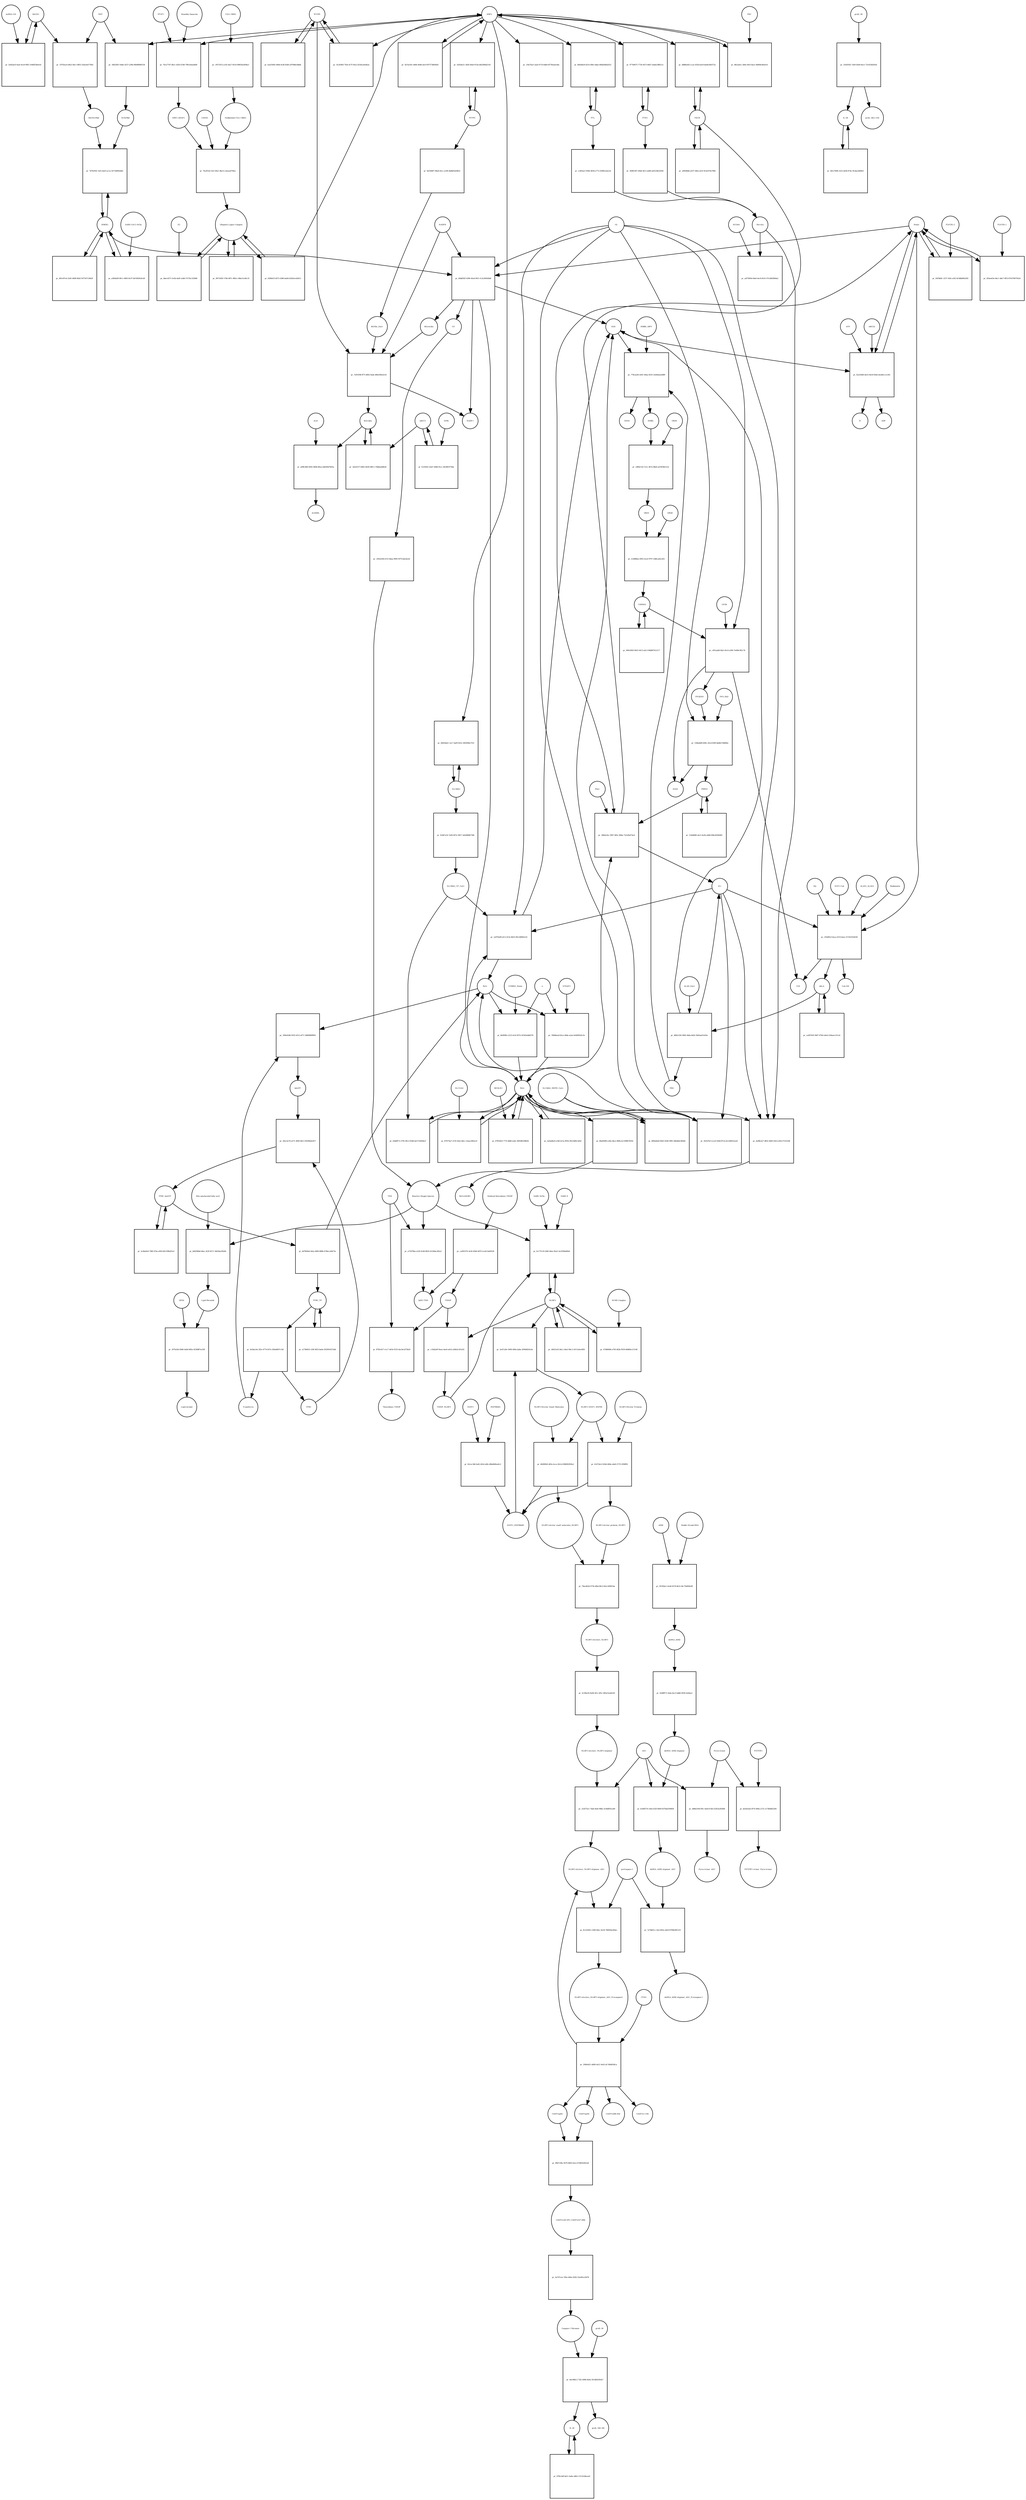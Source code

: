 strict digraph  {
Heme [annotation="urn_miriam_obo.chebi_CHEBI%3A30413", bipartite=0, cls="simple chemical", fontsize=4, label=Heme, shape=circle];
"pr_40dd5f2f-4390-45ed-9011-fc2e30043bbf" [annotation="", bipartite=1, cls=process, fontsize=4, label="pr_40dd5f2f-4390-45ed-9011-fc2e30043bbf", shape=square];
Biliverdin [annotation="urn_miriam_obo.chebi_CHEBI%3A17033", bipartite=0, cls="simple chemical", fontsize=4, label=Biliverdin, shape=circle];
HMOX1 [annotation=urn_miriam_uniprot_P09601, bipartite=0, cls=macromolecule, fontsize=4, label=HMOX1, shape=circle];
O2 [annotation="urn_miriam_obo.chebi_CHEBI%3A15379", bipartite=0, cls="simple chemical", fontsize=4, label=O2, shape=circle];
NADPH [annotation="urn_miriam_obo.chebi_CHEBI%3A16474", bipartite=0, cls="simple chemical", fontsize=4, label=NADPH, shape=circle];
H2O [annotation="urn_miriam_obo.chebi_CHEBI%3A15377", bipartite=0, cls="simple chemical", fontsize=4, label=H2O, shape=circle];
"Fe2+" [annotation="urn_miriam_obo.chebi_CHEBI%3A29033", bipartite=0, cls="simple chemical", fontsize=4, label="Fe2+", shape=circle];
"NADP+" [annotation="urn_miriam_obo.chebi_CHEBI%3A18009", bipartite=0, cls="simple chemical", fontsize=4, label="NADP+", shape=circle];
CO [annotation="urn_miriam_obo.chebi_CHEBI%3A17245", bipartite=0, cls="simple chemical", fontsize=4, label=CO, shape=circle];
"pr_93f3b0fc-2157-42fe-a5f2-8c9dbb962285" [annotation="", bipartite=1, cls=process, fontsize=4, label="pr_93f3b0fc-2157-42fe-a5f2-8c9dbb962285", shape=square];
"FLVCR1-2" [annotation=urn_miriam_uniprot_Q9Y5Y0, bipartite=0, cls=macromolecule, fontsize=4, label="FLVCR1-2", shape=circle];
"pr_7ef01f08-ff73-4892-9ade-b80e5fbe5e54" [annotation="", bipartite=1, cls=process, fontsize=4, label="pr_7ef01f08-ff73-4892-9ade-b80e5fbe5e54", shape=square];
Bilirubin [annotation="urn_miriam_obo.chebi_CHEBI%3A16990", bipartite=0, cls="simple chemical", fontsize=4, label=Bilirubin, shape=circle];
BLVRB [annotation=urn_miriam_uniprot_P30043, bipartite=0, cls=macromolecule, fontsize=4, label=BLVRB, shape=circle];
"BLVRA_Zn2+" [annotation="urn_miriam_obo.chebi_CHEBI%3A29805|urn_miriam_uniprot_P53004", bipartite=0, cls=complex, fontsize=4, label="BLVRA_Zn2+", shape=circle];
"pr_3efe0157-6083-4428-9461-c7bb8aa8d628" [annotation="", bipartite=1, cls=process, fontsize=4, label="pr_3efe0157-6083-4428-9461-c7bb8aa8d628", shape=square];
ABCC1 [annotation=urn_miriam_uniprot_P02768, bipartite=0, cls=macromolecule, fontsize=4, label=ABCC1, shape=circle];
"pr_a89fc8b0-0045-460b-86ea-b4d3f4d7b05a" [annotation="", bipartite=1, cls=process, fontsize=4, label="pr_a89fc8b0-0045-460b-86ea-b4d3f4d7b05a", shape=square];
ALB [annotation=urn_miriam_uniprot_P02768, bipartite=0, cls=macromolecule, fontsize=4, label=ALB, shape=circle];
"ALB/BIL" [annotation="urn_miriam_uniprot_P02768|urn_miriam_obo.chebi_CHEBI%3A16990", bipartite=0, cls=complex, fontsize=4, label="ALB/BIL", shape=circle];
NRF2 [annotation="", bipartite=0, cls=macromolecule, fontsize=4, label=NRF2, shape=circle];
"pr_18b52fb7-64de-4537-a39b-90b9f806f158" [annotation="", bipartite=1, cls=process, fontsize=4, label="pr_18b52fb7-64de-4537-a39b-90b9f806f158", shape=square];
MAF [annotation=urn_miriam_uniprot_O75444, bipartite=0, cls=macromolecule, fontsize=4, label=MAF, shape=circle];
"Nrf2/Maf" [annotation="", bipartite=0, cls=complex, fontsize=4, label="Nrf2/Maf", shape=circle];
"pr_19792ac6-d9a3-4bc1-8f63-254a5eb776b5" [annotation="", bipartite=1, cls=process, fontsize=4, label="pr_19792ac6-d9a3-4bc1-8f63-254a5eb776b5", shape=square];
BACH1 [annotation=urn_miriam_uniprot_O14867, bipartite=0, cls=macromolecule, fontsize=4, label=BACH1, shape=circle];
"BACH1/Maf" [annotation="", bipartite=0, cls=complex, fontsize=4, label="BACH1/Maf", shape=circle];
"pr_5e82ab1f-6aaf-4ce9-99f2-10485f36dcb5" [annotation="", bipartite=1, cls=process, fontsize=4, label="pr_5e82ab1f-6aaf-4ce9-99f2-10485f36dcb5", shape=square];
"miRNA-155" [annotation=urn_miriam_ncbigene_406947, bipartite=0, cls="nucleic acid feature", fontsize=4, label="miRNA-155", shape=circle];
"pr_7d78cf64-7a03-4a63-ac1a-547168902d82" [annotation="", bipartite=1, cls=process, fontsize=4, label="pr_7d78cf64-7a03-4a63-ac1a-547168902d82", shape=square];
PRIN9 [annotation="urn_miriam_obo.chebi_CHEBI%3A15430", bipartite=0, cls="simple chemical", fontsize=4, label=PRIN9, shape=circle];
"pr_29b0e24c-5967-485c-80ba-73cb3faf7dcd" [annotation="", bipartite=1, cls=process, fontsize=4, label="pr_29b0e24c-5967-485c-80ba-73cb3faf7dcd", shape=square];
FECH [annotation=urn_miriam_uniprot_P22830, bipartite=0, cls=macromolecule, fontsize=4, label=FECH, shape=circle];
"Pb2+" [annotation="urn_miriam_obo.chebi_CHEBI%3A27889", bipartite=0, cls="simple chemical", fontsize=4, label="Pb2+", shape=circle];
"H+" [annotation="urn_miriam_obo.chebi_CHEBI%3A15378", bipartite=0, cls="simple chemical", fontsize=4, label="H+", shape=circle];
"SUCC-CoA" [annotation="urn_miriam_obo.chebi_CHEBI%3A57292", bipartite=0, cls="simple chemical", fontsize=4, label="SUCC-CoA", shape=circle];
"pr_145d95cf-6aca-4153-beec-f1192335d330" [annotation="", bipartite=1, cls=process, fontsize=4, label="pr_145d95cf-6aca-4153-beec-f1192335d330", shape=square];
dALA [annotation="urn_miriam_obo.chebi_CHEBI%3A356416", bipartite=0, cls="simple chemical", fontsize=4, label=dALA, shape=circle];
ALAS1_ALAS2 [annotation="urn_miriam_uniprot_P13196|urn_miriam_uniprot_P22557", bipartite=0, cls=complex, fontsize=4, label=ALAS1_ALAS2, shape=circle];
Panhematin [annotation="urn_miriam_obo.chebi_CHEBI%3A50385", bipartite=0, cls="simple chemical", fontsize=4, label=Panhematin, shape=circle];
Gly [annotation="urn_miriam_obo.chebi_CHEBI%3A57305", bipartite=0, cls="simple chemical", fontsize=4, label=Gly, shape=circle];
"CoA-SH" [annotation="urn_miriam_obo.chebi_CHEBI%3A15346", bipartite=0, cls="simple chemical", fontsize=4, label="CoA-SH", shape=circle];
CO2 [annotation="urn_miriam_obo.chebi_CHEBI%3A16526", bipartite=0, cls="simple chemical", fontsize=4, label=CO2, shape=circle];
"pr_761a77d7-db11-4292-b7b8-7981e0aeb408" [annotation="", bipartite=1, cls=process, fontsize=4, label="pr_761a77d7-db11-4292-b7b8-7981e0aeb408", shape=square];
KEAP1 [annotation=urn_miriam_uniprot_Q14145, bipartite=0, cls=macromolecule, fontsize=4, label=KEAP1, shape=circle];
NRF2_KEAP1 [annotation="urn_miriam_uniprot_Q14145|urn_miriam_uniprot_Q16236", bipartite=0, cls=complex, fontsize=4, label=NRF2_KEAP1, shape=circle];
"Dimethly fumarate" [annotation="urn_miriam_obo.chebi_CHEBI%3A76004", bipartite=0, cls="simple chemical", fontsize=4, label="Dimethly fumarate", shape=circle];
"Ubiquitin Ligase Complex" [annotation="urn_miriam_uniprot_Q14145|urn_miriam_uniprot_Q15843|urn_miriam_uniprot_Q13618|urn_miriam_uniprot_P62877|urn_miriam_uniprot_Q16236|urn_miriam_uniprot_P0CG48|urn_miriam_pubmed_19940261|urn_miriam_interpro_IPR000608", bipartite=0, cls=complex, fontsize=4, label="Ubiquitin Ligase Complex", shape=circle];
"pr_9971fd5f-17b6-487c-885e-c88a15cd0c33" [annotation="", bipartite=1, cls=process, fontsize=4, label="pr_9971fd5f-17b6-487c-885e-c88a15cd0c33", shape=square];
"pr_4842cf26-5892-44da-bd22-5b92ae01e63e" [annotation="", bipartite=1, cls=process, fontsize=4, label="pr_4842cf26-5892-44da-bd22-5b92ae01e63e", shape=square];
PBG [annotation="urn_miriam_obo.chebi_CHEBI%3A58126", bipartite=0, cls="simple chemical", fontsize=4, label=PBG, shape=circle];
"ALAD_Zn2+" [annotation="urn_miriam_uniprot_P13716|urn_miriam_obo.chebi_CHEBI%3A29105", bipartite=0, cls=complex, fontsize=4, label="ALAD_Zn2+", shape=circle];
"pr_778caed5-e641-49aa-8335-1b26deae4d89" [annotation="", bipartite=1, cls=process, fontsize=4, label="pr_778caed5-e641-49aa-8335-1b26deae4d89", shape=square];
HMBL [annotation="urn_miriam_obo.chebi_CHEBI%3A57845", bipartite=0, cls="simple chemical", fontsize=4, label=HMBL, shape=circle];
HMBS_DIPY [annotation="urn_miriam_obo.chebi_CHEBI%3A36319|urn_miriam_uniprot_P08397", bipartite=0, cls=complex, fontsize=4, label=HMBS_DIPY, shape=circle];
"NH4+" [annotation="urn_miriam_obo.chebi_CHEBI%3A28938", bipartite=0, cls="simple chemical", fontsize=4, label="NH4+", shape=circle];
"pr_c889a7a0-7e1c-467e-88e6-af35f58e512e" [annotation="", bipartite=1, cls=process, fontsize=4, label="pr_c889a7a0-7e1c-467e-88e6-af35f58e512e", shape=square];
URO3 [annotation="urn_miriam_obo.chebi_CHEBI%3A15437", bipartite=0, cls="simple chemical", fontsize=4, label=URO3, shape=circle];
UROS [annotation=urn_miriam_uniprot_P10746, bipartite=0, cls=macromolecule, fontsize=4, label=UROS, shape=circle];
"pr_3c4888ae-6955-4caf-9797-c6bfcad2cd52" [annotation="", bipartite=1, cls=process, fontsize=4, label="pr_3c4888ae-6955-4caf-9797-c6bfcad2cd52", shape=square];
COPRO3 [annotation="urn_miriam_obo.chebi_CHEBI%3A15439", bipartite=0, cls="simple chemical", fontsize=4, label=COPRO3, shape=circle];
UROD [annotation=urn_miriam_uniprot_P06132, bipartite=0, cls=macromolecule, fontsize=4, label=UROD, shape=circle];
"pr_c0f1aab8-fda5-45c0-a394-7e606c9f2c7b" [annotation="", bipartite=1, cls=process, fontsize=4, label="pr_c0f1aab8-fda5-45c0-a394-7e606c9f2c7b", shape=square];
PPGEN9 [annotation="urn_miriam_obo.chebi_CHEBI%3A15435", bipartite=0, cls="simple chemical", fontsize=4, label=PPGEN9, shape=circle];
CPOX [annotation=urn_miriam_uniprot_P36551, bipartite=0, cls=macromolecule, fontsize=4, label=CPOX, shape=circle];
H2O2 [annotation="urn_miriam_obo.chebi_CHEBI%3A16240", bipartite=0, cls="simple chemical", fontsize=4, label=H2O2, shape=circle];
"pr_1586a8d9-609c-43cd-830f-bbd627d4806e" [annotation="", bipartite=1, cls=process, fontsize=4, label="pr_1586a8d9-609c-43cd-830f-bbd627d4806e", shape=square];
PPO_FAD [annotation="urn_miriam_obo.chebi_CHEBI%3A16238|urn_miriam_uniprot_P50336", bipartite=0, cls=complex, fontsize=4, label=PPO_FAD, shape=circle];
"pr_2b7ae561-4466-4648-a4c9-f67573b69426" [annotation="", bipartite=1, cls=process, fontsize=4, label="pr_2b7ae561-4466-4648-a4c9-f67573b69426", shape=square];
"pr_ca097d35-9bf7-47b0-a9ed-218eaec311e4" [annotation="", bipartite=1, cls="uncertain process", fontsize=4, label="pr_ca097d35-9bf7-47b0-a9ed-218eaec311e4", shape=square];
"pr_009c892f-8453-4413-a0c3-08d847612117" [annotation="", bipartite=1, cls="uncertain process", fontsize=4, label="pr_009c892f-8453-4413-a0c3-08d847612117", shape=square];
"pr_1244d68f-a4c5-4a5b-a9d8-69bc663b94f1" [annotation="", bipartite=1, cls="uncertain process", fontsize=4, label="pr_1244d68f-a4c5-4a5b-a9d8-69bc663b94f1", shape=square];
"Poly-unsaturated fatty acid" [annotation="urn_miriam_obo.chebi_CHEBI%3A26208", bipartite=0, cls="simple chemical", fontsize=4, label="Poly-unsaturated fatty acid", shape=circle];
"pr_b60296bd-46ac-422f-8271-3643da1f6266" [annotation="", bipartite=1, cls=process, fontsize=4, label="pr_b60296bd-46ac-422f-8271-3643da1f6266", shape=square];
"Lipid Peroxide" [annotation="urn_miriam_obo.chebi_CHEBI%3A61051", bipartite=0, cls="simple chemical", fontsize=4, label="Lipid Peroxide", shape=circle];
"Reactive Oxygen Species" [annotation="urn_miriam_obo.chebi_CHEBI%3A26523", bipartite=0, cls="simple chemical", fontsize=4, label="Reactive Oxygen Species", shape=circle];
"pr_4a98e2e7-d832-4665-83e3-e83c37231d36" [annotation="", bipartite=1, cls=process, fontsize=4, label="pr_4a98e2e7-d832-4665-83e3-e83c37231d36", shape=square];
"Fe(3+)O(OH)" [annotation="urn_miriam_obo.chebi_CHEBI%3A78619", bipartite=0, cls="simple chemical", fontsize=4, label="Fe(3+)O(OH)", shape=circle];
Ferritin [annotation=urn_miriam_uniprot_P02794, bipartite=0, cls=complex, fontsize=4, label=Ferritin, shape=circle];
"pr_62b0ff72-2795-49c3-8348-be5733649acf" [annotation="", bipartite=1, cls=process, fontsize=4, label="pr_62b0ff72-2795-49c3-8348-be5733649acf", shape=square];
"SLC40A1_CP_Cu2+" [annotation="urn_miriam_uniprot_P00450|urn_miriam_uniprot_Q9NP59|urn_miriam_obo.chebi_CHEBI%3A29036", bipartite=0, cls=complex, fontsize=4, label="SLC40A1_CP_Cu2+", shape=circle];
"pr_1e970e08-efc5-413e-8b53-90c5d0842c61" [annotation="", bipartite=1, cls=process, fontsize=4, label="pr_1e970e08-efc5-413e-8b53-90c5d0842c61", shape=square];
"Fe3+" [annotation="urn_miriam_obo.chebi_CHEBI%3A29034", bipartite=0, cls="simple chemical", fontsize=4, label="Fe3+", shape=circle];
SLC40A1 [annotation=urn_miriam_ncbigene_30061, bipartite=0, cls="nucleic acid feature", fontsize=4, label=SLC40A1, shape=circle];
"pr_64929a61-1ec7-4af9-9222-300599fa7551" [annotation="", bipartite=1, cls=process, fontsize=4, label="pr_64929a61-1ec7-4af9-9222-300599fa7551", shape=square];
FTH1 [annotation=urn_miriam_ncbigene_2495, bipartite=0, cls="nucleic acid feature", fontsize=4, label=FTH1, shape=circle];
"pr_97749675-7736-4473-84d7-eda6e38fb11e" [annotation="", bipartite=1, cls=process, fontsize=4, label="pr_97749675-7736-4473-84d7-eda6e38fb11e", shape=square];
FTL [annotation=urn_miriam_ncbigene_2512, bipartite=0, cls="nucleic acid feature", fontsize=4, label=FTL, shape=circle];
"pr_b0fedb29-d214-49b1-bdae-80bd3db42022" [annotation="", bipartite=1, cls=process, fontsize=4, label="pr_b0fedb29-d214-49b1-bdae-80bd3db42022", shape=square];
"pr_36981407-85b6-4fc5-ad48-ab5534632936" [annotation="", bipartite=1, cls=process, fontsize=4, label="pr_36981407-85b6-4fc5-ad48-ab5534632936", shape=square];
"pr_c24f3acf-9584-4658-a772-f2900cefae1b" [annotation="", bipartite=1, cls=process, fontsize=4, label="pr_c24f3acf-9584-4658-a772-f2900cefae1b", shape=square];
"pr_dd86b3d3-ccae-435d-b2e9-beb4cfb6372a" [annotation="", bipartite=1, cls=process, fontsize=4, label="pr_dd86b3d3-ccae-435d-b2e9-beb4cfb6372a", shape=square];
"pr_a9058bbf-a037-4462-a01f-9c0e479a70b6" [annotation="", bipartite=1, cls=process, fontsize=4, label="pr_a9058bbf-a037-4462-a01f-9c0e479a70b6", shape=square];
"pr_d01e97e4-2245-4498-9b43-93754713645f" [annotation="", bipartite=1, cls=process, fontsize=4, label="pr_d01e97e4-2245-4498-9b43-93754713645f", shape=square];
BLVRA [annotation=urn_miriam_ncbigene_644, bipartite=0, cls="nucleic acid feature", fontsize=4, label=BLVRA, shape=circle];
"pr_5e92de21-3d56-40a0-87ab-d0a5f8d42145" [annotation="", bipartite=1, cls=process, fontsize=4, label="pr_5e92de21-3d56-40a0-87ab-d0a5f8d42145", shape=square];
"pr_1fcd5963-7fe6-417f-95e2-d334ca0a4b2a" [annotation="", bipartite=1, cls=process, fontsize=4, label="pr_1fcd5963-7fe6-417f-95e2-d334ca0a4b2a", shape=square];
"pr_b2a55665-484d-4c8f-b5b0-a97688cfdbdb" [annotation="", bipartite=1, cls=process, fontsize=4, label="pr_b2a55665-484d-4c8f-b5b0-a97688cfdbdb", shape=square];
"pr_0ef34687-98a8-45cc-a594-4bdbf5d29822" [annotation="", bipartite=1, cls=process, fontsize=4, label="pr_0ef34687-98a8-45cc-a594-4bdbf5d29822", shape=square];
"pr_01db7a16-7e69-407e-9457-3d2d989b736b" [annotation="", bipartite=1, cls=process, fontsize=4, label="pr_01db7a16-7e69-407e-9457-3d2d989b736b", shape=square];
"pr_a2f7d944-64a0-4ec8-8c01-07e2b83b9da2" [annotation="", bipartite=1, cls=process, fontsize=4, label="pr_a2f7d944-64a0-4ec8-8c01-07e2b83b9da2", shape=square];
NCOA4 [annotation=urn_miriam_uniprot_Q13772, bipartite=0, cls=macromolecule, fontsize=4, label=NCOA4, shape=circle];
"pr_bb5f6ffa-2123-41ef-837e-92342e8dd379" [annotation="", bipartite=1, cls=process, fontsize=4, label="pr_bb5f6ffa-2123-41ef-837e-92342e8dd379", shape=square];
CYBRD1_Heme [annotation="urn_miriam_uniprot_Q53TN4|urn_miriam_obo.chebi_CHEBI%3A30413", bipartite=0, cls=complex, fontsize=4, label=CYBRD1_Heme, shape=circle];
"e-" [annotation="urn_miriam_obo.chebi_CHEBI%3A10545", bipartite=0, cls="simple chemical", fontsize=4, label="e-", shape=circle];
"pr_87f374a7-215f-43ee-b8cc-e5aacfdf2ec6" [annotation="", bipartite=1, cls=process, fontsize=4, label="pr_87f374a7-215f-43ee-b8cc-e5aacfdf2ec6", shape=square];
SLC11A2 [annotation=urn_miriam_uniprot_P49281, bipartite=0, cls=macromolecule, fontsize=4, label=SLC11A2, shape=circle];
"pr_207fa5b3-fb66-4e8d-985a-4536887ac95f" [annotation="", bipartite=1, cls=process, fontsize=4, label="pr_207fa5b3-fb66-4e8d-985a-4536887ac95f", shape=square];
"Lipid alcohol" [annotation="urn_miriam_obo.chebi_CHEBI%3A24026", bipartite=0, cls="simple chemical", fontsize=4, label="Lipid alcohol", shape=circle];
GPX4 [annotation=urn_miriam_uniprot_P36969, bipartite=0, cls=macromolecule, fontsize=4, label=GPX4, shape=circle];
"pr_a5fb4d3f-89c1-4893-8c97-bb7d92024c40" [annotation="", bipartite=1, cls=process, fontsize=4, label="pr_a5fb4d3f-89c1-4893-8c97-bb7d92024c40", shape=square];
"SARS-CoV-2 Orf3a" [annotation="urn_miriam_uniprot_P0DTC3|urn_miriam_taxonomy_2697049", bipartite=0, cls=macromolecule, fontsize=4, label="SARS-CoV-2 Orf3a", shape=circle];
"pr_86af6496-e28a-4bca-989a-bc3398078354" [annotation="", bipartite=1, cls=process, fontsize=4, label="pr_86af6496-e28a-4bca-989a-bc3398078354", shape=square];
"pr_fc5f365c-6eb7-4d46-81cc-fdc86f1f76de" [annotation="", bipartite=1, cls=process, fontsize=4, label="pr_fc5f365c-6eb7-4d46-81cc-fdc86f1f76de", shape=square];
Orf9c [annotation=urn_miriam_taxonomy_2697049, bipartite=0, cls=macromolecule, fontsize=4, label=Orf9c, shape=circle];
CUL3_RBX1 [annotation="urn_miriam_uniprot_Q13618|urn_miriam_uniprot_P62877", bipartite=0, cls=complex, fontsize=4, label=CUL3_RBX1, shape=circle];
"pr_cf67247a-a192-4ee7-8516-89659a3694e3" [annotation="", bipartite=1, cls=process, fontsize=4, label="pr_cf67247a-a192-4ee7-8516-89659a3694e3", shape=square];
"Neddylated CUL3_RBX1" [annotation="urn_miriam_uniprot_Q15843|urn_miriam_uniprot_Q13618|urn_miriam_uniprot_P62877", bipartite=0, cls=complex, fontsize=4, label="Neddylated CUL3_RBX1", shape=circle];
"pr_cf4e7ba5-2aa9-4710-b4b4-0f73feadc4da" [annotation="", bipartite=1, cls=process, fontsize=4, label="pr_cf4e7ba5-2aa9-4710-b4b4-0f73feadc4da", shape=square];
"pr_7fa2f52d-10cf-40e1-8bc0-c3eeea679dcc" [annotation="", bipartite=1, cls=process, fontsize=4, label="pr_7fa2f52d-10cf-40e1-8bc0-c3eeea679dcc", shape=square];
CAND1 [annotation=urn_miriam_uniprot_Q86VP6, bipartite=0, cls=macromolecule, fontsize=4, label=CAND1, shape=circle];
E2 [annotation=urn_miriam_interpro_IPR000608, bipartite=0, cls=macromolecule, fontsize=4, label=E2, shape=circle];
"pr_bbecd371-5e5b-4a0f-a3dd-5727bc332086" [annotation="", bipartite=1, cls=process, fontsize=4, label="pr_bbecd371-5e5b-4a0f-a3dd-5727bc332086", shape=square];
"pr_d6e2afec-2b0e-49cf-bea1-9b000e40a014" [annotation="", bipartite=1, cls=process, fontsize=4, label="pr_d6e2afec-2b0e-49cf-bea1-9b000e40a014", shape=square];
PKC [annotation="urn_miriam_pubmed_12198130|urn_miriam_interpro_IPR012233", bipartite=0, cls=macromolecule, fontsize=4, label=PKC, shape=circle];
"pr_81bee63e-b6c1-4de7-9f53-870378075624" [annotation="", bipartite=1, cls=process, fontsize=4, label="pr_81bee63e-b6c1-4de7-9f53-870378075624", shape=square];
"FLVCR1-1" [annotation=urn_miriam_uniprot_Q9Y5Y0, bipartite=0, cls=macromolecule, fontsize=4, label="FLVCR1-1", shape=circle];
"pr_f2a334d0-de23-4b18-836a-6a2b0ccce345" [annotation="", bipartite=1, cls=process, fontsize=4, label="pr_f2a334d0-de23-4b18-836a-6a2b0ccce345", shape=square];
ABCG2 [annotation=urn_miriam_uniprot_Q9UNQ0, bipartite=0, cls="macromolecule multimer", fontsize=4, label=ABCG2, shape=circle];
ATP [annotation="urn_miriam_obo.chebi_CHEBI%3A30616", bipartite=0, cls="simple chemical", fontsize=4, label=ATP, shape=circle];
Pi [annotation="urn_miriam_obo.chebi_CHEBI%3A18367", bipartite=0, cls="simple chemical", fontsize=4, label=Pi, shape=circle];
ADP [annotation="urn_miriam_obo.chebi_CHEBI%3A456216", bipartite=0, cls="simple chemical", fontsize=4, label=ADP, shape=circle];
"pr_809ab6a8-0643-4546-99f5-44b46dc485b6" [annotation="", bipartite=1, cls=process, fontsize=4, label="pr_809ab6a8-0643-4546-99f5-44b46dc485b6", shape=square];
"SLC40A1_HEPH_Cu2+" [annotation="urn_miriam_uniprot_Q9BQS7|urn_miriam_uniprot_Q9NP59|urn_miriam_obo.chebi_CHEBI%3A28694", bipartite=0, cls=complex, fontsize=4, label="SLC40A1_HEPH_Cu2+", shape=circle];
"pr_501b76c5-ecaf-436d-87cb-d1c64001eee8" [annotation="", bipartite=1, cls=process, fontsize=4, label="pr_501b76c5-ecaf-436d-87cb-d1c64001eee8", shape=square];
"pr_189e0248-5933-4312-af71-5480080f8f41" [annotation="", bipartite=1, cls=process, fontsize=4, label="pr_189e0248-5933-4312-af71-5480080f8f41", shape=square];
Transferrin [annotation=urn_miriam_uniprot_P02787, bipartite=0, cls=macromolecule, fontsize=4, label=Transferrin, shape=circle];
holoTF [annotation="urn_miriam_uniprot_P02787|urn_miriam_obo.chebi_CHEBI%3A29034", bipartite=0, cls=complex, fontsize=4, label=holoTF, shape=circle];
TFRC [annotation=urn_miriam_uniprot_P02786, bipartite=0, cls="macromolecule multimer", fontsize=4, label=TFRC, shape=circle];
"pr_50a12e76-a571-4f69-9dc5-9303fbeb3f17" [annotation="", bipartite=1, cls=process, fontsize=4, label="pr_50a12e76-a571-4f69-9dc5-9303fbeb3f17", shape=square];
TFRC_holoTF [annotation="urn_miriam_uniprot_P02787|urn_miriam_obo.chebi_CHEBI%3A29034|urn_miriam_uniprot_P02786", bipartite=0, cls=complex, fontsize=4, label=TFRC_holoTF, shape=circle];
"pr_3cdba0e0-796f-476a-a950-b81199b2f3c4" [annotation="", bipartite=1, cls=process, fontsize=4, label="pr_3cdba0e0-796f-476a-a950-b81199b2f3c4", shape=square];
"pr_6d7849e6-9afa-4400-888b-474bccd4473e" [annotation="", bipartite=1, cls=process, fontsize=4, label="pr_6d7849e6-9afa-4400-888b-474bccd4473e", shape=square];
TFRC_TF [annotation="urn_miriam_uniprot_P02787|urn_miriam_uniprot_P02786", bipartite=0, cls=complex, fontsize=4, label=TFRC_TF, shape=circle];
"pr_76846ead-b5ca-40de-a2aa-fe64095d1cfa" [annotation="", bipartite=1, cls=process, fontsize=4, label="pr_76846ead-b5ca-40de-a2aa-fe64095d1cfa", shape=square];
STEAP3 [annotation=urn_miriam_uniprot_Q658P3, bipartite=0, cls=macromolecule, fontsize=4, label=STEAP3, shape=circle];
"pr_47f03d33-771f-4b86-ae8c-069280108b56" [annotation="", bipartite=1, cls=process, fontsize=4, label="pr_47f03d33-771f-4b86-ae8c-069280108b56", shape=square];
MCOLN1 [annotation=urn_miriam_uniprot_Q9GZU1, bipartite=0, cls=macromolecule, fontsize=4, label=MCOLN1, shape=circle];
"pr_2a0ad6a9-a18d-4c5a-991b-95e1b89c5d5d" [annotation="", bipartite=1, cls=process, fontsize=4, label="pr_2a0ad6a9-a18d-4c5a-991b-95e1b89c5d5d", shape=square];
"pr_a1784810-120f-4053-ba0e-952991637e8d" [annotation="", bipartite=1, cls=process, fontsize=4, label="pr_a1784810-120f-4053-ba0e-952991637e8d", shape=square];
"pr_0e5ba14e-5f2e-4774-837e-260a8007c1bf" [annotation="", bipartite=1, cls=process, fontsize=4, label="pr_0e5ba14e-5f2e-4774-837e-260a8007c1bf", shape=square];
"pr_92fbfef3-d572-4386-ba0d-d52b3ced3d13" [annotation="", bipartite=1, cls=process, fontsize=4, label="pr_92fbfef3-d572-4386-ba0d-d52b3ced3d13", shape=square];
"Oxidized thioredoxin_TXNIP" [annotation="urn_miriam_uniprot_P10599|urn_miriam_uniprot_Q9H3M7", bipartite=0, cls=complex, fontsize=4, label="Oxidized thioredoxin_TXNIP", shape=circle];
"pr_ca091074-3e56-45b6-9d70-2ceb13a69528" [annotation="", bipartite=1, cls=process, fontsize=4, label="pr_ca091074-3e56-45b6-9d70-2ceb13a69528", shape=square];
TXNIP [annotation=urn_miriam_uniprot_Q9H3M7, bipartite=0, cls=macromolecule, fontsize=4, label=TXNIP, shape=circle];
"2xHC-TXN" [annotation=urn_miriam_uniprot_P10599, bipartite=0, cls=macromolecule, fontsize=4, label="2xHC-TXN", shape=circle];
NLRP3 [annotation=urn_miriam_uniprot_Q96P20, bipartite=0, cls=macromolecule, fontsize=4, label=NLRP3, shape=circle];
"pr_47486848-a700-462b-9559-68d69e115140" [annotation="", bipartite=1, cls=process, fontsize=4, label="pr_47486848-a700-462b-9559-68d69e115140", shape=square];
"Nf-KB Complex" [annotation="urn_miriam_uniprot_P19838|urn_miriam_uniprot_Q04206|urn_miriam_uniprot_Q00653", bipartite=0, cls=complex, fontsize=4, label="Nf-KB Complex", shape=circle];
"pr_40421ef5-b6c1-44a3-96c3-16112ebc4f83" [annotation="", bipartite=1, cls=process, fontsize=4, label="pr_40421ef5-b6c1-44a3-96c3-16112ebc4f83", shape=square];
TXN [annotation=urn_miriam_uniprot_P10599, bipartite=0, cls=macromolecule, fontsize=4, label=TXN, shape=circle];
"pr_a72970ba-e229-41d6-8833-d130decdf2a2" [annotation="", bipartite=1, cls=process, fontsize=4, label="pr_a72970ba-e229-41d6-8833-d130decdf2a2", shape=square];
"pr_8783c817-e1c7-441b-9155-6ac9e1d75b20" [annotation="", bipartite=1, cls=process, fontsize=4, label="pr_8783c817-e1c7-441b-9155-6ac9e1d75b20", shape=square];
Thioredoxin_TXNIP [annotation="urn_miriam_uniprot_P10599|urn_miriam_uniprot_Q9H3M7", bipartite=0, cls=complex, fontsize=4, label=Thioredoxin_TXNIP, shape=circle];
HSP90AB1 [annotation=urn_miriam_uniprot_P08238, bipartite=0, cls=macromolecule, fontsize=4, label=HSP90AB1, shape=circle];
"pr_62cec3b6-fad2-441d-a6fe-d0bd406ea0c2" [annotation="", bipartite=1, cls=process, fontsize=4, label="pr_62cec3b6-fad2-441d-a6fe-d0bd406ea0c2", shape=square];
SUGT1 [annotation=urn_miriam_uniprot_Q9Y2Z0, bipartite=0, cls=macromolecule, fontsize=4, label=SUGT1, shape=circle];
SUGT1_HSP90AB1 [annotation="urn_miriam_uniprot_P08238|urn_miriam_uniprot_Q9Y2Z0", bipartite=0, cls=complex, fontsize=4, label=SUGT1_HSP90AB1, shape=circle];
"pr_2e47a3fe-5600-496a-ba8a-3f944fd16c0e" [annotation="", bipartite=1, cls=process, fontsize=4, label="pr_2e47a3fe-5600-496a-ba8a-3f944fd16c0e", shape=square];
NLRP3_SUGT1_HSP90 [annotation="urn_miriam_uniprot_P08238|urn_miriam_uniprot_Q96P20|urn_miriam_uniprot_Q9Y2Z0", bipartite=0, cls=complex, fontsize=4, label=NLRP3_SUGT1_HSP90, shape=circle];
"pr_c10d2af9-9eea-4ea9-a614-a36b3c591e92" [annotation="", bipartite=1, cls=process, fontsize=4, label="pr_c10d2af9-9eea-4ea9-a614-a36b3c591e92", shape=square];
TXNIP_NLRP3 [annotation="urn_miriam_uniprot_Q9H3M7|urn_miriam_uniprot_Q96P20", bipartite=0, cls=complex, fontsize=4, label=TXNIP_NLRP3, shape=circle];
"NLRP3 Elicitor Proteins" [annotation="urn_miriam_uniprot_P05067|urn_miriam_uniprot_P09616", bipartite=0, cls=macromolecule, fontsize=4, label="NLRP3 Elicitor Proteins", shape=circle];
"pr_41472dc2-81b6-468e-a6e8-2737c1f08f92" [annotation="", bipartite=1, cls=process, fontsize=4, label="pr_41472dc2-81b6-468e-a6e8-2737c1f08f92", shape=square];
"NLRP3 elicitor proteins_NLRP3" [annotation="urn_miriam_uniprot_P09616|urn_miriam_uniprot_P05067|urn_miriam_uniprot_Q96P20", bipartite=0, cls=complex, fontsize=4, label="NLRP3 elicitor proteins_NLRP3", shape=circle];
"NLRP3 Elicitor Small Molecules" [annotation="urn_miriam_obo.chebi_CHEBI%3A46661|urn_miriam_obo.chebi_CHEBI%3A16336|urn_miriam_obo.chebi_CHEBI%3A30563", bipartite=0, cls="simple chemical", fontsize=4, label="NLRP3 Elicitor Small Molecules", shape=circle];
"pr_46490fd2-d05a-4cce-82cb-058690295fa2" [annotation="", bipartite=1, cls=process, fontsize=4, label="pr_46490fd2-d05a-4cce-82cb-058690295fa2", shape=square];
"NLRP3 elicitor small molecules_NLRP3" [annotation="urn_miriam_obo.chebi_CHEBI%3A46661|urn_miriam_obo.chebi_CHEBI%3A16336|urn_miriam_obo.chebi_CHEBI%3A30563|urn_miriam_uniprot_Q96P20", bipartite=0, cls=complex, fontsize=4, label="NLRP3 elicitor small molecules_NLRP3", shape=circle];
"pr_79ee4b34-073b-4fb4-8fe3-042c30f901de" [annotation="", bipartite=1, cls=process, fontsize=4, label="pr_79ee4b34-073b-4fb4-8fe3-042c30f901de", shape=square];
"NLRP3 elicitors_NLRP3" [annotation="urn_miriam_uniprot_P05067|urn_miriam_uniprot_P09616|urn_miriam_uniprot_P08238|urn_miriam_uniprot_Q96P20|urn_miriam_uniprot_Q9Y2Z0|urn_miriam_obo.chebi_CHEBI%3A46661|urn_miriam_obo.chebi_CHEBI%3A16336|urn_miriam_obo.chebi_CHEBI%3A30563", bipartite=0, cls=complex, fontsize=4, label="NLRP3 elicitors_NLRP3", shape=circle];
"pr_3c50bcf6-9a94-4f1c-bf5c-485e52a4d145" [annotation="", bipartite=1, cls=process, fontsize=4, label="pr_3c50bcf6-9a94-4f1c-bf5c-485e52a4d145", shape=square];
"NLRP3 elicitors_NLRP3 oligomer" [annotation="urn_miriam_obo.chebi_CHEBI%3A36080", bipartite=0, cls="complex multimer", fontsize=4, label="NLRP3 elicitors_NLRP3 oligomer", shape=circle];
"pr_21d575e1-7da8-4ebf-99be-3c06df03ca60" [annotation="", bipartite=1, cls=process, fontsize=4, label="pr_21d575e1-7da8-4ebf-99be-3c06df03ca60", shape=square];
ASC [annotation=urn_miriam_uniprot_Q9ULZ3, bipartite=0, cls=macromolecule, fontsize=4, label=ASC, shape=circle];
"NLRP3 elicitors_NLRP3 oligomer_ASC" [annotation="urn_miriam_uniprot_Q9ULZ3|urn_miriam_obo.chebi_CHEBI%3A36080", bipartite=0, cls="complex multimer", fontsize=4, label="NLRP3 elicitors_NLRP3 oligomer_ASC", shape=circle];
"pr_8c1d1b91-c048-49ec-9e34-784956a364ec" [annotation="", bipartite=1, cls=process, fontsize=4, label="pr_8c1d1b91-c048-49ec-9e34-784956a364ec", shape=square];
"proCaspase-1" [annotation=urn_miriam_uniprot_P29466, bipartite=0, cls=macromolecule, fontsize=4, label="proCaspase-1", shape=circle];
"NLRP3 elicitors_NLRP3 oligomer_ASC_Procaspase1" [annotation="urn_miriam_uniprot_P29466|urn_miriam_uniprot_Q9ULZ3", bipartite=0, cls="complex multimer", fontsize=4, label="NLRP3 elicitors_NLRP3 oligomer_ASC_Procaspase1", shape=circle];
"pr_d48b3184-ff4c-4afd-b7dd-25263a393fd6" [annotation="", bipartite=1, cls=process, fontsize=4, label="pr_d48b3184-ff4c-4afd-b7dd-25263a393fd6", shape=square];
"Pyrin trimer" [annotation=urn_miriam_uniprot_O15553, bipartite=0, cls=complex, fontsize=4, label="Pyrin trimer", shape=circle];
"Pyrin trimer_ASC" [annotation="urn_miriam_uniprot_O15553|urn_miriam_uniprot_Q9ULZ3", bipartite=0, cls=complex, fontsize=4, label="Pyrin trimer_ASC", shape=circle];
"pr_be45ea6a-f074-490a-a73c-e17dfdd02294" [annotation="", bipartite=1, cls=process, fontsize=4, label="pr_be45ea6a-f074-490a-a73c-e17dfdd02294", shape=square];
PSTPIP1 [annotation=urn_miriam_uniprot_O43586, bipartite=0, cls="macromolecule multimer", fontsize=4, label=PSTPIP1, shape=circle];
"PSTPIP1 trimer_Pyrin trimer" [annotation="urn_miriam_uniprot_O15553|urn_miriam_uniprot_O43586", bipartite=0, cls=complex, fontsize=4, label="PSTPIP1 trimer_Pyrin trimer", shape=circle];
"Double Strand DNA" [annotation="urn_miriam_obo.chebi_CHEBI%3A16991", bipartite=0, cls="simple chemical", fontsize=4, label="Double Strand DNA", shape=circle];
"pr_5f1956e1-4cb8-4578-8fc6-28c75b858e99" [annotation="", bipartite=1, cls=process, fontsize=4, label="pr_5f1956e1-4cb8-4578-8fc6-28c75b858e99", shape=square];
dsDNA_AIM2 [annotation="urn_miriam_obo.chebi_CHEBI%3A16991|urn_miriam_uniprot_O14862", bipartite=0, cls=complex, fontsize=4, label=dsDNA_AIM2, shape=circle];
AIM2 [annotation=urn_miriam_uniprot_O14862, bipartite=0, cls=macromolecule, fontsize=4, label=AIM2, shape=circle];
"pr_42d9ff72-24ab-4ec5-bdb6-003fc3efdaa1" [annotation="", bipartite=1, cls=process, fontsize=4, label="pr_42d9ff72-24ab-4ec5-bdb6-003fc3efdaa1", shape=square];
"dsDNA_AIM2 oligomer" [annotation="urn_miriam_obo.chebi_CHEBI%3A36080", bipartite=0, cls=complex, fontsize=4, label="dsDNA_AIM2 oligomer", shape=circle];
"pr_61b9f374-c9eb-432f-8409-837bde590858" [annotation="", bipartite=1, cls=process, fontsize=4, label="pr_61b9f374-c9eb-432f-8409-837bde590858", shape=square];
"dsDNA_AIM2 oligomer_ASC" [annotation="urn_miriam_obo.chebi_CHEBI%3A36080|urn_miriam_uniprot_Q9ULZ3", bipartite=0, cls=complex, fontsize=4, label="dsDNA_AIM2 oligomer_ASC", shape=circle];
"pr_7a7bbf3c-c3e4-483e-a6e9-8769b28f1231" [annotation="", bipartite=1, cls=process, fontsize=4, label="pr_7a7bbf3c-c3e4-483e-a6e9-8769b28f1231", shape=square];
"dsDNA_AIM2 oligomer_ASC_Procaspase-1" [annotation="", bipartite=0, cls=complex, fontsize=4, label="dsDNA_AIM2 oligomer_ASC_Procaspase-1", shape=circle];
"pr_2940eb51-dd06-4a51-9e43-dc7d0d454fca" [annotation="", bipartite=1, cls=process, fontsize=4, label="pr_2940eb51-dd06-4a51-9e43-dc7d0d454fca", shape=square];
"CASP1(p20)" [annotation=urn_miriam_uniprot_P29466, bipartite=0, cls=macromolecule, fontsize=4, label="CASP1(p20)", shape=circle];
CTSG [annotation=urn_miriam_uniprot_P08311, bipartite=0, cls=macromolecule, fontsize=4, label=CTSG, shape=circle];
"CASP1(298-316)" [annotation=urn_miriam_uniprot_P29466, bipartite=0, cls=macromolecule, fontsize=4, label="CASP1(298-316)", shape=circle];
"CASP1(1-119)" [annotation=urn_miriam_uniprot_P29466, bipartite=0, cls=macromolecule, fontsize=4, label="CASP1(1-119)", shape=circle];
"CASP1(p10)" [annotation=urn_miriam_uniprot_P29466, bipartite=0, cls=macromolecule, fontsize=4, label="CASP1(p10)", shape=circle];
"pr_89d7c9bc-fb79-4802-b2ce-67d6542fd1a8" [annotation="", bipartite=1, cls=process, fontsize=4, label="pr_89d7c9bc-fb79-4802-b2ce-67d6542fd1a8", shape=square];
"CASP1(120-197)_CASP1(317-404)" [annotation=urn_miriam_uniprot_P29466, bipartite=0, cls=complex, fontsize=4, label="CASP1(120-197)_CASP1(317-404)", shape=circle];
"pr_3a707cee-785e-404e-9205-53e491a1fd78" [annotation="", bipartite=1, cls=process, fontsize=4, label="pr_3a707cee-785e-404e-9205-53e491a1fd78", shape=square];
"Caspase-1 Tetramer" [annotation=urn_miriam_uniprot_P29466, bipartite=0, cls="complex multimer", fontsize=4, label="Caspase-1 Tetramer", shape=circle];
"proIL-1B" [annotation=urn_miriam_uniprot_P01584, bipartite=0, cls=macromolecule, fontsize=4, label="proIL-1B", shape=circle];
"pr_2545f302-7a69-45b9-9ece-73c653fd205d" [annotation="", bipartite=1, cls=process, fontsize=4, label="pr_2545f302-7a69-45b9-9ece-73c653fd205d", shape=square];
"IL-1B" [annotation=urn_miriam_uniprot_P01584, bipartite=0, cls=macromolecule, fontsize=4, label="IL-1B", shape=circle];
"proIL-1B(1-116)" [annotation=urn_miriam_uniprot_P01584, bipartite=0, cls=macromolecule, fontsize=4, label="proIL-1B(1-116)", shape=circle];
"pr_9d127898-3223-4e06-87dc-ffcdae3b89e5" [annotation="", bipartite=1, cls="omitted process", fontsize=4, label="pr_9d127898-3223-4e06-87dc-ffcdae3b89e5", shape=square];
"pr_0c175118-26df-44ee-85a5-3a335fbd49e6" [annotation="", bipartite=1, cls=process, fontsize=4, label="pr_0c175118-26df-44ee-85a5-3a335fbd49e6", shape=square];
"SARS E" [annotation=urn_miriam_uniprot_P59637, bipartite=0, cls=macromolecule, fontsize=4, label="SARS E", shape=circle];
"SARS Orf3a" [annotation=urn_miriam_uniprot_P59632, bipartite=0, cls=macromolecule, fontsize=4, label="SARS Orf3a", shape=circle];
"proIL-18" [annotation=urn_miriam_uniprot_Q14116, bipartite=0, cls=macromolecule, fontsize=4, label="proIL-18", shape=circle];
"pr_b0c968c2-72f2-408b-8e6a-5614b81854e7" [annotation="", bipartite=1, cls=process, fontsize=4, label="pr_b0c968c2-72f2-408b-8e6a-5614b81854e7", shape=square];
"IL-18" [annotation=urn_miriam_uniprot_Q14116, bipartite=0, cls=macromolecule, fontsize=4, label="IL-18", shape=circle];
"proIL-18(1-36)" [annotation=urn_miriam_uniprot_Q14116, bipartite=0, cls=macromolecule, fontsize=4, label="proIL-18(1-36)", shape=circle];
"pr_97f6c4df-bd11-4a8a-a8b5-1311418dcae0" [annotation="", bipartite=1, cls="omitted process", fontsize=4, label="pr_97f6c4df-bd11-4a8a-a8b5-1311418dcae0", shape=square];
"pr_c692e564-611f-4baa-9f09-59751dee4e2d" [annotation="", bipartite=1, cls=process, fontsize=4, label="pr_c692e564-611f-4baa-9f09-59751dee4e2d", shape=square];
Heme -> "pr_40dd5f2f-4390-45ed-9011-fc2e30043bbf"  [annotation="", interaction_type=consumption];
Heme -> "pr_93f3b0fc-2157-42fe-a5f2-8c9dbb962285"  [annotation="", interaction_type=consumption];
Heme -> "pr_145d95cf-6aca-4153-beec-f1192335d330"  [annotation=urn_miriam_pubmed_25446301, interaction_type=inhibition];
Heme -> "pr_81bee63e-b6c1-4de7-9f53-870378075624"  [annotation="", interaction_type=consumption];
Heme -> "pr_f2a334d0-de23-4b18-836a-6a2b0ccce345"  [annotation="", interaction_type=consumption];
"pr_40dd5f2f-4390-45ed-9011-fc2e30043bbf" -> Biliverdin  [annotation="", interaction_type=production];
"pr_40dd5f2f-4390-45ed-9011-fc2e30043bbf" -> H2O  [annotation="", interaction_type=production];
"pr_40dd5f2f-4390-45ed-9011-fc2e30043bbf" -> "Fe2+"  [annotation="", interaction_type=production];
"pr_40dd5f2f-4390-45ed-9011-fc2e30043bbf" -> "NADP+"  [annotation="", interaction_type=production];
"pr_40dd5f2f-4390-45ed-9011-fc2e30043bbf" -> CO  [annotation="", interaction_type=production];
Biliverdin -> "pr_7ef01f08-ff73-4892-9ade-b80e5fbe5e54"  [annotation="", interaction_type=consumption];
HMOX1 -> "pr_40dd5f2f-4390-45ed-9011-fc2e30043bbf"  [annotation="", interaction_type=catalysis];
HMOX1 -> "pr_7d78cf64-7a03-4a63-ac1a-547168902d82"  [annotation="", interaction_type=consumption];
HMOX1 -> "pr_d01e97e4-2245-4498-9b43-93754713645f"  [annotation="", interaction_type=consumption];
HMOX1 -> "pr_a5fb4d3f-89c1-4893-8c97-bb7d92024c40"  [annotation="", interaction_type=consumption];
O2 -> "pr_40dd5f2f-4390-45ed-9011-fc2e30043bbf"  [annotation="", interaction_type=consumption];
O2 -> "pr_c0f1aab8-fda5-45c0-a394-7e606c9f2c7b"  [annotation="", interaction_type=consumption];
O2 -> "pr_1586a8d9-609c-43cd-830f-bbd627d4806e"  [annotation="", interaction_type=consumption];
O2 -> "pr_4a98e2e7-d832-4665-83e3-e83c37231d36"  [annotation="", interaction_type=consumption];
O2 -> "pr_1e970e08-efc5-413e-8b53-90c5d0842c61"  [annotation="", interaction_type=consumption];
O2 -> "pr_501b76c5-ecaf-436d-87cb-d1c64001eee8"  [annotation="", interaction_type=consumption];
NADPH -> "pr_40dd5f2f-4390-45ed-9011-fc2e30043bbf"  [annotation="", interaction_type=consumption];
NADPH -> "pr_7ef01f08-ff73-4892-9ade-b80e5fbe5e54"  [annotation="", interaction_type=consumption];
H2O -> "pr_778caed5-e641-49aa-8335-1b26deae4d89"  [annotation="", interaction_type=consumption];
H2O -> "pr_f2a334d0-de23-4b18-836a-6a2b0ccce345"  [annotation="", interaction_type=consumption];
"Fe2+" -> "pr_29b0e24c-5967-485c-80ba-73cb3faf7dcd"  [annotation="", interaction_type=consumption];
"Fe2+" -> "pr_4a98e2e7-d832-4665-83e3-e83c37231d36"  [annotation="", interaction_type=consumption];
"Fe2+" -> "pr_62b0ff72-2795-49c3-8348-be5733649acf"  [annotation="", interaction_type=consumption];
"Fe2+" -> "pr_1e970e08-efc5-413e-8b53-90c5d0842c61"  [annotation="", interaction_type=consumption];
"Fe2+" -> "pr_87f374a7-215f-43ee-b8cc-e5aacfdf2ec6"  [annotation="", interaction_type=consumption];
"Fe2+" -> "pr_86af6496-e28a-4bca-989a-bc3398078354"  [annotation="urn_miriam_pubmed_26794443|urn_miriam_pubmed_30692038", interaction_type=catalysis];
"Fe2+" -> "pr_809ab6a8-0643-4546-99f5-44b46dc485b6"  [annotation="", interaction_type=consumption];
"Fe2+" -> "pr_501b76c5-ecaf-436d-87cb-d1c64001eee8"  [annotation="", interaction_type=consumption];
"Fe2+" -> "pr_47f03d33-771f-4b86-ae8c-069280108b56"  [annotation="", interaction_type=consumption];
"Fe2+" -> "pr_2a0ad6a9-a18d-4c5a-991b-95e1b89c5d5d"  [annotation="", interaction_type=consumption];
CO -> "pr_c692e564-611f-4baa-9f09-59751dee4e2d"  [annotation="urn_miriam_pubmed_28356568|urn_miriam_pubmed_25770182", interaction_type=inhibition];
"pr_93f3b0fc-2157-42fe-a5f2-8c9dbb962285" -> Heme  [annotation="", interaction_type=production];
"FLVCR1-2" -> "pr_93f3b0fc-2157-42fe-a5f2-8c9dbb962285"  [annotation="", interaction_type=catalysis];
"pr_7ef01f08-ff73-4892-9ade-b80e5fbe5e54" -> Bilirubin  [annotation="", interaction_type=production];
"pr_7ef01f08-ff73-4892-9ade-b80e5fbe5e54" -> "NADP+"  [annotation="", interaction_type=production];
Bilirubin -> "pr_3efe0157-6083-4428-9461-c7bb8aa8d628"  [annotation="", interaction_type=consumption];
Bilirubin -> "pr_a89fc8b0-0045-460b-86ea-b4d3f4d7b05a"  [annotation="", interaction_type=consumption];
BLVRB -> "pr_7ef01f08-ff73-4892-9ade-b80e5fbe5e54"  [annotation="", interaction_type=catalysis];
BLVRB -> "pr_1fcd5963-7fe6-417f-95e2-d334ca0a4b2a"  [annotation="", interaction_type=consumption];
BLVRB -> "pr_b2a55665-484d-4c8f-b5b0-a97688cfdbdb"  [annotation="", interaction_type=consumption];
"BLVRA_Zn2+" -> "pr_7ef01f08-ff73-4892-9ade-b80e5fbe5e54"  [annotation="", interaction_type=catalysis];
"pr_3efe0157-6083-4428-9461-c7bb8aa8d628" -> Bilirubin  [annotation="", interaction_type=production];
ABCC1 -> "pr_3efe0157-6083-4428-9461-c7bb8aa8d628"  [annotation="", interaction_type=catalysis];
ABCC1 -> "pr_fc5f365c-6eb7-4d46-81cc-fdc86f1f76de"  [annotation="", interaction_type=consumption];
"pr_a89fc8b0-0045-460b-86ea-b4d3f4d7b05a" -> "ALB/BIL"  [annotation="", interaction_type=production];
ALB -> "pr_a89fc8b0-0045-460b-86ea-b4d3f4d7b05a"  [annotation="", interaction_type=consumption];
NRF2 -> "pr_18b52fb7-64de-4537-a39b-90b9f806f158"  [annotation="", interaction_type=consumption];
NRF2 -> "pr_761a77d7-db11-4292-b7b8-7981e0aeb408"  [annotation="", interaction_type=consumption];
NRF2 -> "pr_2b7ae561-4466-4648-a4c9-f67573b69426"  [annotation="", interaction_type=consumption];
NRF2 -> "pr_64929a61-1ec7-4af9-9222-300599fa7551"  [annotation=urn_miriam_pubmed_30692038, interaction_type=catalysis];
NRF2 -> "pr_97749675-7736-4473-84d7-eda6e38fb11e"  [annotation=urn_miriam_pubmed_30692038, interaction_type=catalysis];
NRF2 -> "pr_b0fedb29-d214-49b1-bdae-80bd3db42022"  [annotation=urn_miriam_pubmed_30692038, interaction_type=catalysis];
NRF2 -> "pr_dd86b3d3-ccae-435d-b2e9-beb4cfb6372a"  [annotation="urn_miriam_pubmed_30692038|urn_miriam_pubmed_23766848", interaction_type=catalysis];
NRF2 -> "pr_5e92de21-3d56-40a0-87ab-d0a5f8d42145"  [annotation=urn_miriam_pubmed_30692038, interaction_type=catalysis];
NRF2 -> "pr_1fcd5963-7fe6-417f-95e2-d334ca0a4b2a"  [annotation=urn_miriam_pubmed_30692038, interaction_type=catalysis];
NRF2 -> "pr_cf4e7ba5-2aa9-4710-b4b4-0f73feadc4da"  [annotation="", interaction_type=consumption];
NRF2 -> "pr_d6e2afec-2b0e-49cf-bea1-9b000e40a014"  [annotation="", interaction_type=consumption];
"pr_18b52fb7-64de-4537-a39b-90b9f806f158" -> "Nrf2/Maf"  [annotation="", interaction_type=production];
MAF -> "pr_18b52fb7-64de-4537-a39b-90b9f806f158"  [annotation="", interaction_type=consumption];
MAF -> "pr_19792ac6-d9a3-4bc1-8f63-254a5eb776b5"  [annotation="", interaction_type=consumption];
"Nrf2/Maf" -> "pr_7d78cf64-7a03-4a63-ac1a-547168902d82"  [annotation="urn_miriam_pubmed_10473555|urn_miriam_pubmed_31827672|urn_miriam_pubmed_30692038|urn_miriam_pubmed_29717933", interaction_type=catalysis];
"pr_19792ac6-d9a3-4bc1-8f63-254a5eb776b5" -> "BACH1/Maf"  [annotation="", interaction_type=production];
BACH1 -> "pr_19792ac6-d9a3-4bc1-8f63-254a5eb776b5"  [annotation="", interaction_type=consumption];
BACH1 -> "pr_5e82ab1f-6aaf-4ce9-99f2-10485f36dcb5"  [annotation="", interaction_type=consumption];
"BACH1/Maf" -> "pr_7d78cf64-7a03-4a63-ac1a-547168902d82"  [annotation="urn_miriam_pubmed_10473555|urn_miriam_pubmed_31827672|urn_miriam_pubmed_30692038|urn_miriam_pubmed_29717933", interaction_type=inhibition];
"pr_5e82ab1f-6aaf-4ce9-99f2-10485f36dcb5" -> BACH1  [annotation="", interaction_type=production];
"miRNA-155" -> "pr_5e82ab1f-6aaf-4ce9-99f2-10485f36dcb5"  [annotation="urn_miriam_pubmed_28082120|urn_miriam_pubmed_21982894", interaction_type=inhibition];
"pr_7d78cf64-7a03-4a63-ac1a-547168902d82" -> HMOX1  [annotation="", interaction_type=production];
PRIN9 -> "pr_29b0e24c-5967-485c-80ba-73cb3faf7dcd"  [annotation="", interaction_type=consumption];
PRIN9 -> "pr_1244d68f-a4c5-4a5b-a9d8-69bc663b94f1"  [annotation="", interaction_type=consumption];
"pr_29b0e24c-5967-485c-80ba-73cb3faf7dcd" -> Heme  [annotation="", interaction_type=production];
"pr_29b0e24c-5967-485c-80ba-73cb3faf7dcd" -> "H+"  [annotation="", interaction_type=production];
FECH -> "pr_29b0e24c-5967-485c-80ba-73cb3faf7dcd"  [annotation="", interaction_type=catalysis];
FECH -> "pr_dd86b3d3-ccae-435d-b2e9-beb4cfb6372a"  [annotation="", interaction_type=consumption];
FECH -> "pr_a9058bbf-a037-4462-a01f-9c0e479a70b6"  [annotation="", interaction_type=consumption];
"Pb2+" -> "pr_29b0e24c-5967-485c-80ba-73cb3faf7dcd"  [annotation="", interaction_type=inhibition];
"H+" -> "pr_145d95cf-6aca-4153-beec-f1192335d330"  [annotation="", interaction_type=consumption];
"H+" -> "pr_4a98e2e7-d832-4665-83e3-e83c37231d36"  [annotation="", interaction_type=consumption];
"H+" -> "pr_1e970e08-efc5-413e-8b53-90c5d0842c61"  [annotation="", interaction_type=consumption];
"H+" -> "pr_501b76c5-ecaf-436d-87cb-d1c64001eee8"  [annotation="", interaction_type=consumption];
"SUCC-CoA" -> "pr_145d95cf-6aca-4153-beec-f1192335d330"  [annotation="", interaction_type=consumption];
"pr_145d95cf-6aca-4153-beec-f1192335d330" -> dALA  [annotation="", interaction_type=production];
"pr_145d95cf-6aca-4153-beec-f1192335d330" -> "CoA-SH"  [annotation="", interaction_type=production];
"pr_145d95cf-6aca-4153-beec-f1192335d330" -> CO2  [annotation="", interaction_type=production];
dALA -> "pr_4842cf26-5892-44da-bd22-5b92ae01e63e"  [annotation="", interaction_type=consumption];
dALA -> "pr_ca097d35-9bf7-47b0-a9ed-218eaec311e4"  [annotation="", interaction_type=consumption];
ALAS1_ALAS2 -> "pr_145d95cf-6aca-4153-beec-f1192335d330"  [annotation=urn_miriam_pubmed_25446301, interaction_type=catalysis];
Panhematin -> "pr_145d95cf-6aca-4153-beec-f1192335d330"  [annotation=urn_miriam_pubmed_25446301, interaction_type=inhibition];
Gly -> "pr_145d95cf-6aca-4153-beec-f1192335d330"  [annotation="", interaction_type=consumption];
"pr_761a77d7-db11-4292-b7b8-7981e0aeb408" -> NRF2_KEAP1  [annotation="", interaction_type=production];
KEAP1 -> "pr_761a77d7-db11-4292-b7b8-7981e0aeb408"  [annotation="", interaction_type=consumption];
NRF2_KEAP1 -> "pr_7fa2f52d-10cf-40e1-8bc0-c3eeea679dcc"  [annotation="", interaction_type=consumption];
"Dimethly fumarate" -> "pr_761a77d7-db11-4292-b7b8-7981e0aeb408"  [annotation="urn_miriam_pubmed_15282312|urn_miriam_pubmed_20486766|urn_miriam_pubmed_31692987|urn_miriam_pubmed_15572695|urn_miriam_pubmed_32132672", interaction_type=inhibition];
"Ubiquitin Ligase Complex" -> "pr_9971fd5f-17b6-487c-885e-c88a15cd0c33"  [annotation="", interaction_type=consumption];
"Ubiquitin Ligase Complex" -> "pr_bbecd371-5e5b-4a0f-a3dd-5727bc332086"  [annotation="", interaction_type=consumption];
"Ubiquitin Ligase Complex" -> "pr_92fbfef3-d572-4386-ba0d-d52b3ced3d13"  [annotation="", interaction_type=consumption];
"pr_9971fd5f-17b6-487c-885e-c88a15cd0c33" -> "Ubiquitin Ligase Complex"  [annotation="", interaction_type=production];
"pr_4842cf26-5892-44da-bd22-5b92ae01e63e" -> PBG  [annotation="", interaction_type=production];
"pr_4842cf26-5892-44da-bd22-5b92ae01e63e" -> "H+"  [annotation="", interaction_type=production];
"pr_4842cf26-5892-44da-bd22-5b92ae01e63e" -> H2O  [annotation="", interaction_type=production];
PBG -> "pr_778caed5-e641-49aa-8335-1b26deae4d89"  [annotation="", interaction_type=consumption];
"ALAD_Zn2+" -> "pr_4842cf26-5892-44da-bd22-5b92ae01e63e"  [annotation="", interaction_type=catalysis];
"pr_778caed5-e641-49aa-8335-1b26deae4d89" -> HMBL  [annotation="", interaction_type=production];
"pr_778caed5-e641-49aa-8335-1b26deae4d89" -> "NH4+"  [annotation="", interaction_type=production];
HMBL -> "pr_c889a7a0-7e1c-467e-88e6-af35f58e512e"  [annotation="", interaction_type=consumption];
HMBS_DIPY -> "pr_778caed5-e641-49aa-8335-1b26deae4d89"  [annotation="", interaction_type=catalysis];
"pr_c889a7a0-7e1c-467e-88e6-af35f58e512e" -> URO3  [annotation="", interaction_type=production];
URO3 -> "pr_3c4888ae-6955-4caf-9797-c6bfcad2cd52"  [annotation="", interaction_type=consumption];
UROS -> "pr_c889a7a0-7e1c-467e-88e6-af35f58e512e"  [annotation="", interaction_type=catalysis];
"pr_3c4888ae-6955-4caf-9797-c6bfcad2cd52" -> COPRO3  [annotation="", interaction_type=production];
COPRO3 -> "pr_c0f1aab8-fda5-45c0-a394-7e606c9f2c7b"  [annotation="", interaction_type=consumption];
COPRO3 -> "pr_009c892f-8453-4413-a0c3-08d847612117"  [annotation="", interaction_type=consumption];
UROD -> "pr_3c4888ae-6955-4caf-9797-c6bfcad2cd52"  [annotation="", interaction_type=catalysis];
"pr_c0f1aab8-fda5-45c0-a394-7e606c9f2c7b" -> PPGEN9  [annotation="", interaction_type=production];
"pr_c0f1aab8-fda5-45c0-a394-7e606c9f2c7b" -> CO2  [annotation="", interaction_type=production];
"pr_c0f1aab8-fda5-45c0-a394-7e606c9f2c7b" -> H2O2  [annotation="", interaction_type=production];
PPGEN9 -> "pr_1586a8d9-609c-43cd-830f-bbd627d4806e"  [annotation="", interaction_type=consumption];
CPOX -> "pr_c0f1aab8-fda5-45c0-a394-7e606c9f2c7b"  [annotation="", interaction_type=catalysis];
"pr_1586a8d9-609c-43cd-830f-bbd627d4806e" -> PRIN9  [annotation="", interaction_type=production];
"pr_1586a8d9-609c-43cd-830f-bbd627d4806e" -> H2O2  [annotation="", interaction_type=production];
PPO_FAD -> "pr_1586a8d9-609c-43cd-830f-bbd627d4806e"  [annotation="", interaction_type=catalysis];
"pr_2b7ae561-4466-4648-a4c9-f67573b69426" -> NRF2  [annotation="", interaction_type=production];
"pr_ca097d35-9bf7-47b0-a9ed-218eaec311e4" -> dALA  [annotation="", interaction_type=production];
"pr_009c892f-8453-4413-a0c3-08d847612117" -> COPRO3  [annotation="", interaction_type=production];
"pr_1244d68f-a4c5-4a5b-a9d8-69bc663b94f1" -> PRIN9  [annotation="", interaction_type=production];
"Poly-unsaturated fatty acid" -> "pr_b60296bd-46ac-422f-8271-3643da1f6266"  [annotation="", interaction_type=consumption];
"pr_b60296bd-46ac-422f-8271-3643da1f6266" -> "Lipid Peroxide"  [annotation="", interaction_type=production];
"Lipid Peroxide" -> "pr_207fa5b3-fb66-4e8d-985a-4536887ac95f"  [annotation="", interaction_type=consumption];
"Reactive Oxygen Species" -> "pr_b60296bd-46ac-422f-8271-3643da1f6266"  [annotation="urn_miriam_pubmed_26794443|urn_miriam_pubmed_30692038", interaction_type=catalysis];
"Reactive Oxygen Species" -> "pr_a72970ba-e229-41d6-8833-d130decdf2a2"  [annotation="", interaction_type="necessary stimulation"];
"Reactive Oxygen Species" -> "pr_0c175118-26df-44ee-85a5-3a335fbd49e6"  [annotation="urn_miriam_pubmed_29789363|urn_miriam_pubmed_26331680", interaction_type="necessary stimulation"];
"pr_4a98e2e7-d832-4665-83e3-e83c37231d36" -> "Fe(3+)O(OH)"  [annotation="", interaction_type=production];
Ferritin -> "pr_4a98e2e7-d832-4665-83e3-e83c37231d36"  [annotation="", interaction_type=catalysis];
Ferritin -> "pr_a2f7d944-64a0-4ec8-8c01-07e2b83b9da2"  [annotation="", interaction_type=consumption];
"pr_62b0ff72-2795-49c3-8348-be5733649acf" -> "Fe2+"  [annotation="", interaction_type=production];
"SLC40A1_CP_Cu2+" -> "pr_62b0ff72-2795-49c3-8348-be5733649acf"  [annotation="", interaction_type=catalysis];
"SLC40A1_CP_Cu2+" -> "pr_1e970e08-efc5-413e-8b53-90c5d0842c61"  [annotation="", interaction_type=catalysis];
"pr_1e970e08-efc5-413e-8b53-90c5d0842c61" -> "Fe3+"  [annotation="", interaction_type=production];
"pr_1e970e08-efc5-413e-8b53-90c5d0842c61" -> H2O  [annotation="", interaction_type=production];
"Fe3+" -> "pr_bb5f6ffa-2123-41ef-837e-92342e8dd379"  [annotation="", interaction_type=consumption];
"Fe3+" -> "pr_189e0248-5933-4312-af71-5480080f8f41"  [annotation="", interaction_type=consumption];
"Fe3+" -> "pr_76846ead-b5ca-40de-a2aa-fe64095d1cfa"  [annotation="", interaction_type=consumption];
SLC40A1 -> "pr_64929a61-1ec7-4af9-9222-300599fa7551"  [annotation="", interaction_type=consumption];
SLC40A1 -> "pr_01db7a16-7e69-407e-9457-3d2d989b736b"  [annotation="", interaction_type=consumption];
"pr_64929a61-1ec7-4af9-9222-300599fa7551" -> SLC40A1  [annotation="", interaction_type=production];
FTH1 -> "pr_97749675-7736-4473-84d7-eda6e38fb11e"  [annotation="", interaction_type=consumption];
FTH1 -> "pr_36981407-85b6-4fc5-ad48-ab5534632936"  [annotation="", interaction_type=consumption];
"pr_97749675-7736-4473-84d7-eda6e38fb11e" -> FTH1  [annotation="", interaction_type=production];
FTL -> "pr_b0fedb29-d214-49b1-bdae-80bd3db42022"  [annotation="", interaction_type=consumption];
FTL -> "pr_c24f3acf-9584-4658-a772-f2900cefae1b"  [annotation="", interaction_type=consumption];
"pr_b0fedb29-d214-49b1-bdae-80bd3db42022" -> FTL  [annotation="", interaction_type=production];
"pr_36981407-85b6-4fc5-ad48-ab5534632936" -> Ferritin  [annotation="", interaction_type=production];
"pr_c24f3acf-9584-4658-a772-f2900cefae1b" -> Ferritin  [annotation="", interaction_type=production];
"pr_dd86b3d3-ccae-435d-b2e9-beb4cfb6372a" -> FECH  [annotation="", interaction_type=production];
"pr_a9058bbf-a037-4462-a01f-9c0e479a70b6" -> FECH  [annotation="", interaction_type=production];
"pr_d01e97e4-2245-4498-9b43-93754713645f" -> HMOX1  [annotation="", interaction_type=production];
BLVRA -> "pr_5e92de21-3d56-40a0-87ab-d0a5f8d42145"  [annotation="", interaction_type=consumption];
BLVRA -> "pr_0ef34687-98a8-45cc-a594-4bdbf5d29822"  [annotation="", interaction_type=consumption];
"pr_5e92de21-3d56-40a0-87ab-d0a5f8d42145" -> BLVRA  [annotation="", interaction_type=production];
"pr_1fcd5963-7fe6-417f-95e2-d334ca0a4b2a" -> BLVRB  [annotation="", interaction_type=production];
"pr_b2a55665-484d-4c8f-b5b0-a97688cfdbdb" -> BLVRB  [annotation="", interaction_type=production];
"pr_0ef34687-98a8-45cc-a594-4bdbf5d29822" -> "BLVRA_Zn2+"  [annotation="", interaction_type=production];
"pr_01db7a16-7e69-407e-9457-3d2d989b736b" -> "SLC40A1_CP_Cu2+"  [annotation="", interaction_type=production];
NCOA4 -> "pr_a2f7d944-64a0-4ec8-8c01-07e2b83b9da2"  [annotation=urn_miriam_pubmed_30692038, interaction_type=catalysis];
"pr_bb5f6ffa-2123-41ef-837e-92342e8dd379" -> "Fe2+"  [annotation="", interaction_type=production];
CYBRD1_Heme -> "pr_bb5f6ffa-2123-41ef-837e-92342e8dd379"  [annotation="", interaction_type=catalysis];
"e-" -> "pr_bb5f6ffa-2123-41ef-837e-92342e8dd379"  [annotation="", interaction_type=consumption];
"e-" -> "pr_76846ead-b5ca-40de-a2aa-fe64095d1cfa"  [annotation="", interaction_type=consumption];
"pr_87f374a7-215f-43ee-b8cc-e5aacfdf2ec6" -> "Fe2+"  [annotation="", interaction_type=production];
SLC11A2 -> "pr_87f374a7-215f-43ee-b8cc-e5aacfdf2ec6"  [annotation="", interaction_type=catalysis];
"pr_207fa5b3-fb66-4e8d-985a-4536887ac95f" -> "Lipid alcohol"  [annotation="", interaction_type=production];
GPX4 -> "pr_207fa5b3-fb66-4e8d-985a-4536887ac95f"  [annotation="urn_miriam_pubmed_26794443|urn_miriam_pubmed_30692038", interaction_type=catalysis];
"pr_a5fb4d3f-89c1-4893-8c97-bb7d92024c40" -> HMOX1  [annotation="", interaction_type=production];
"SARS-CoV-2 Orf3a" -> "pr_a5fb4d3f-89c1-4893-8c97-bb7d92024c40"  [annotation="urn_miriam_doi_10.1101%2F2020.03.22.002386|urn_miriam_taxonomy_2697049", interaction_type=modulation];
"pr_86af6496-e28a-4bca-989a-bc3398078354" -> "Reactive Oxygen Species"  [annotation="", interaction_type=production];
"pr_fc5f365c-6eb7-4d46-81cc-fdc86f1f76de" -> ABCC1  [annotation="", interaction_type=production];
Orf9c -> "pr_fc5f365c-6eb7-4d46-81cc-fdc86f1f76de"  [annotation="urn_miriam_doi_10.1101%2F2020.03.22.002386|urn_miriam_taxonomy_2697049", interaction_type=modulation];
CUL3_RBX1 -> "pr_cf67247a-a192-4ee7-8516-89659a3694e3"  [annotation="", interaction_type=consumption];
"pr_cf67247a-a192-4ee7-8516-89659a3694e3" -> "Neddylated CUL3_RBX1"  [annotation="", interaction_type=production];
"Neddylated CUL3_RBX1" -> "pr_7fa2f52d-10cf-40e1-8bc0-c3eeea679dcc"  [annotation="", interaction_type=consumption];
"pr_7fa2f52d-10cf-40e1-8bc0-c3eeea679dcc" -> "Ubiquitin Ligase Complex"  [annotation="", interaction_type=production];
CAND1 -> "pr_7fa2f52d-10cf-40e1-8bc0-c3eeea679dcc"  [annotation="urn_miriam_pubmed_20486766|urn_miriam_pubmed_31692987|urn_miriam_pubmed_16449638|urn_miriam_pubmed_15572695", interaction_type=inhibition];
E2 -> "pr_bbecd371-5e5b-4a0f-a3dd-5727bc332086"  [annotation="", interaction_type=consumption];
"pr_bbecd371-5e5b-4a0f-a3dd-5727bc332086" -> "Ubiquitin Ligase Complex"  [annotation="", interaction_type=production];
"pr_d6e2afec-2b0e-49cf-bea1-9b000e40a014" -> NRF2  [annotation="", interaction_type=production];
PKC -> "pr_d6e2afec-2b0e-49cf-bea1-9b000e40a014"  [annotation="urn_miriam_pubmed_31692987|urn_miriam_pubmed_12198130", interaction_type=catalysis];
"pr_81bee63e-b6c1-4de7-9f53-870378075624" -> Heme  [annotation="", interaction_type=production];
"FLVCR1-1" -> "pr_81bee63e-b6c1-4de7-9f53-870378075624"  [annotation="", interaction_type=catalysis];
"pr_f2a334d0-de23-4b18-836a-6a2b0ccce345" -> Heme  [annotation="", interaction_type=production];
"pr_f2a334d0-de23-4b18-836a-6a2b0ccce345" -> Pi  [annotation="", interaction_type=production];
"pr_f2a334d0-de23-4b18-836a-6a2b0ccce345" -> ADP  [annotation="", interaction_type=production];
ABCG2 -> "pr_f2a334d0-de23-4b18-836a-6a2b0ccce345"  [annotation="", interaction_type=catalysis];
ATP -> "pr_f2a334d0-de23-4b18-836a-6a2b0ccce345"  [annotation="", interaction_type=consumption];
"pr_809ab6a8-0643-4546-99f5-44b46dc485b6" -> "Fe2+"  [annotation="", interaction_type=production];
"SLC40A1_HEPH_Cu2+" -> "pr_809ab6a8-0643-4546-99f5-44b46dc485b6"  [annotation="", interaction_type=catalysis];
"SLC40A1_HEPH_Cu2+" -> "pr_501b76c5-ecaf-436d-87cb-d1c64001eee8"  [annotation="", interaction_type=catalysis];
"pr_501b76c5-ecaf-436d-87cb-d1c64001eee8" -> "Fe3+"  [annotation="", interaction_type=production];
"pr_501b76c5-ecaf-436d-87cb-d1c64001eee8" -> H2O  [annotation="", interaction_type=production];
"pr_189e0248-5933-4312-af71-5480080f8f41" -> holoTF  [annotation="", interaction_type=production];
Transferrin -> "pr_189e0248-5933-4312-af71-5480080f8f41"  [annotation="", interaction_type=consumption];
holoTF -> "pr_50a12e76-a571-4f69-9dc5-9303fbeb3f17"  [annotation="", interaction_type=consumption];
TFRC -> "pr_50a12e76-a571-4f69-9dc5-9303fbeb3f17"  [annotation="", interaction_type=consumption];
"pr_50a12e76-a571-4f69-9dc5-9303fbeb3f17" -> TFRC_holoTF  [annotation="", interaction_type=production];
TFRC_holoTF -> "pr_3cdba0e0-796f-476a-a950-b81199b2f3c4"  [annotation="", interaction_type=consumption];
TFRC_holoTF -> "pr_6d7849e6-9afa-4400-888b-474bccd4473e"  [annotation="", interaction_type=consumption];
"pr_3cdba0e0-796f-476a-a950-b81199b2f3c4" -> TFRC_holoTF  [annotation="", interaction_type=production];
"pr_6d7849e6-9afa-4400-888b-474bccd4473e" -> "Fe3+"  [annotation="", interaction_type=production];
"pr_6d7849e6-9afa-4400-888b-474bccd4473e" -> TFRC_TF  [annotation="", interaction_type=production];
TFRC_TF -> "pr_a1784810-120f-4053-ba0e-952991637e8d"  [annotation="", interaction_type=consumption];
TFRC_TF -> "pr_0e5ba14e-5f2e-4774-837e-260a8007c1bf"  [annotation="", interaction_type=consumption];
"pr_76846ead-b5ca-40de-a2aa-fe64095d1cfa" -> "Fe2+"  [annotation="", interaction_type=production];
STEAP3 -> "pr_76846ead-b5ca-40de-a2aa-fe64095d1cfa"  [annotation="", interaction_type=catalysis];
"pr_47f03d33-771f-4b86-ae8c-069280108b56" -> "Fe2+"  [annotation="", interaction_type=production];
MCOLN1 -> "pr_47f03d33-771f-4b86-ae8c-069280108b56"  [annotation="", interaction_type=catalysis];
"pr_2a0ad6a9-a18d-4c5a-991b-95e1b89c5d5d" -> "Fe2+"  [annotation="", interaction_type=production];
"pr_a1784810-120f-4053-ba0e-952991637e8d" -> TFRC_TF  [annotation="", interaction_type=production];
"pr_0e5ba14e-5f2e-4774-837e-260a8007c1bf" -> TFRC  [annotation="", interaction_type=production];
"pr_0e5ba14e-5f2e-4774-837e-260a8007c1bf" -> Transferrin  [annotation="", interaction_type=production];
"pr_92fbfef3-d572-4386-ba0d-d52b3ced3d13" -> "Ubiquitin Ligase Complex"  [annotation="", interaction_type=production];
"pr_92fbfef3-d572-4386-ba0d-d52b3ced3d13" -> NRF2  [annotation="", interaction_type=production];
"Oxidized thioredoxin_TXNIP" -> "pr_ca091074-3e56-45b6-9d70-2ceb13a69528"  [annotation="", interaction_type=consumption];
"pr_ca091074-3e56-45b6-9d70-2ceb13a69528" -> TXNIP  [annotation="", interaction_type=production];
"pr_ca091074-3e56-45b6-9d70-2ceb13a69528" -> "2xHC-TXN"  [annotation="", interaction_type=production];
TXNIP -> "pr_8783c817-e1c7-441b-9155-6ac9e1d75b20"  [annotation="", interaction_type=consumption];
TXNIP -> "pr_c10d2af9-9eea-4ea9-a614-a36b3c591e92"  [annotation="", interaction_type=consumption];
NLRP3 -> "pr_47486848-a700-462b-9559-68d69e115140"  [annotation="", interaction_type=consumption];
NLRP3 -> "pr_40421ef5-b6c1-44a3-96c3-16112ebc4f83"  [annotation="", interaction_type=consumption];
NLRP3 -> "pr_2e47a3fe-5600-496a-ba8a-3f944fd16c0e"  [annotation="", interaction_type=consumption];
NLRP3 -> "pr_c10d2af9-9eea-4ea9-a614-a36b3c591e92"  [annotation="", interaction_type=consumption];
NLRP3 -> "pr_0c175118-26df-44ee-85a5-3a335fbd49e6"  [annotation="", interaction_type=consumption];
"pr_47486848-a700-462b-9559-68d69e115140" -> NLRP3  [annotation="", interaction_type=production];
"Nf-KB Complex" -> "pr_47486848-a700-462b-9559-68d69e115140"  [annotation="", interaction_type=catalysis];
"pr_40421ef5-b6c1-44a3-96c3-16112ebc4f83" -> NLRP3  [annotation="", interaction_type=production];
TXN -> "pr_a72970ba-e229-41d6-8833-d130decdf2a2"  [annotation="", interaction_type=consumption];
TXN -> "pr_8783c817-e1c7-441b-9155-6ac9e1d75b20"  [annotation="", interaction_type=consumption];
"pr_a72970ba-e229-41d6-8833-d130decdf2a2" -> "2xHC-TXN"  [annotation="", interaction_type=production];
"pr_8783c817-e1c7-441b-9155-6ac9e1d75b20" -> Thioredoxin_TXNIP  [annotation="", interaction_type=production];
HSP90AB1 -> "pr_62cec3b6-fad2-441d-a6fe-d0bd406ea0c2"  [annotation="", interaction_type=consumption];
"pr_62cec3b6-fad2-441d-a6fe-d0bd406ea0c2" -> SUGT1_HSP90AB1  [annotation="", interaction_type=production];
SUGT1 -> "pr_62cec3b6-fad2-441d-a6fe-d0bd406ea0c2"  [annotation="", interaction_type=consumption];
SUGT1_HSP90AB1 -> "pr_2e47a3fe-5600-496a-ba8a-3f944fd16c0e"  [annotation="", interaction_type=consumption];
"pr_2e47a3fe-5600-496a-ba8a-3f944fd16c0e" -> NLRP3_SUGT1_HSP90  [annotation="", interaction_type=production];
NLRP3_SUGT1_HSP90 -> "pr_41472dc2-81b6-468e-a6e8-2737c1f08f92"  [annotation="", interaction_type=consumption];
NLRP3_SUGT1_HSP90 -> "pr_46490fd2-d05a-4cce-82cb-058690295fa2"  [annotation="", interaction_type=consumption];
"pr_c10d2af9-9eea-4ea9-a614-a36b3c591e92" -> TXNIP_NLRP3  [annotation="", interaction_type=production];
TXNIP_NLRP3 -> "pr_0c175118-26df-44ee-85a5-3a335fbd49e6"  [annotation="urn_miriam_pubmed_29789363|urn_miriam_pubmed_26331680", interaction_type="necessary stimulation"];
"NLRP3 Elicitor Proteins" -> "pr_41472dc2-81b6-468e-a6e8-2737c1f08f92"  [annotation="", interaction_type=consumption];
"pr_41472dc2-81b6-468e-a6e8-2737c1f08f92" -> "NLRP3 elicitor proteins_NLRP3"  [annotation="", interaction_type=production];
"pr_41472dc2-81b6-468e-a6e8-2737c1f08f92" -> SUGT1_HSP90AB1  [annotation="", interaction_type=production];
"NLRP3 elicitor proteins_NLRP3" -> "pr_79ee4b34-073b-4fb4-8fe3-042c30f901de"  [annotation="", interaction_type=consumption];
"NLRP3 Elicitor Small Molecules" -> "pr_46490fd2-d05a-4cce-82cb-058690295fa2"  [annotation="", interaction_type=consumption];
"pr_46490fd2-d05a-4cce-82cb-058690295fa2" -> "NLRP3 elicitor small molecules_NLRP3"  [annotation="", interaction_type=production];
"pr_46490fd2-d05a-4cce-82cb-058690295fa2" -> SUGT1_HSP90AB1  [annotation="", interaction_type=production];
"NLRP3 elicitor small molecules_NLRP3" -> "pr_79ee4b34-073b-4fb4-8fe3-042c30f901de"  [annotation="", interaction_type=consumption];
"pr_79ee4b34-073b-4fb4-8fe3-042c30f901de" -> "NLRP3 elicitors_NLRP3"  [annotation="", interaction_type=production];
"NLRP3 elicitors_NLRP3" -> "pr_3c50bcf6-9a94-4f1c-bf5c-485e52a4d145"  [annotation="", interaction_type=consumption];
"pr_3c50bcf6-9a94-4f1c-bf5c-485e52a4d145" -> "NLRP3 elicitors_NLRP3 oligomer"  [annotation="", interaction_type=production];
"NLRP3 elicitors_NLRP3 oligomer" -> "pr_21d575e1-7da8-4ebf-99be-3c06df03ca60"  [annotation="", interaction_type=consumption];
"pr_21d575e1-7da8-4ebf-99be-3c06df03ca60" -> "NLRP3 elicitors_NLRP3 oligomer_ASC"  [annotation="", interaction_type=production];
ASC -> "pr_21d575e1-7da8-4ebf-99be-3c06df03ca60"  [annotation="", interaction_type=consumption];
ASC -> "pr_d48b3184-ff4c-4afd-b7dd-25263a393fd6"  [annotation="", interaction_type=consumption];
ASC -> "pr_61b9f374-c9eb-432f-8409-837bde590858"  [annotation="", interaction_type=consumption];
"NLRP3 elicitors_NLRP3 oligomer_ASC" -> "pr_8c1d1b91-c048-49ec-9e34-784956a364ec"  [annotation="", interaction_type=consumption];
"pr_8c1d1b91-c048-49ec-9e34-784956a364ec" -> "NLRP3 elicitors_NLRP3 oligomer_ASC_Procaspase1"  [annotation="", interaction_type=production];
"proCaspase-1" -> "pr_8c1d1b91-c048-49ec-9e34-784956a364ec"  [annotation="", interaction_type=consumption];
"proCaspase-1" -> "pr_7a7bbf3c-c3e4-483e-a6e9-8769b28f1231"  [annotation="", interaction_type=consumption];
"NLRP3 elicitors_NLRP3 oligomer_ASC_Procaspase1" -> "pr_2940eb51-dd06-4a51-9e43-dc7d0d454fca"  [annotation="", interaction_type=consumption];
"pr_d48b3184-ff4c-4afd-b7dd-25263a393fd6" -> "Pyrin trimer_ASC"  [annotation="", interaction_type=production];
"Pyrin trimer" -> "pr_d48b3184-ff4c-4afd-b7dd-25263a393fd6"  [annotation="", interaction_type=consumption];
"Pyrin trimer" -> "pr_be45ea6a-f074-490a-a73c-e17dfdd02294"  [annotation="", interaction_type=consumption];
"pr_be45ea6a-f074-490a-a73c-e17dfdd02294" -> "PSTPIP1 trimer_Pyrin trimer"  [annotation="", interaction_type=production];
PSTPIP1 -> "pr_be45ea6a-f074-490a-a73c-e17dfdd02294"  [annotation="", interaction_type=consumption];
"Double Strand DNA" -> "pr_5f1956e1-4cb8-4578-8fc6-28c75b858e99"  [annotation="", interaction_type=consumption];
"pr_5f1956e1-4cb8-4578-8fc6-28c75b858e99" -> dsDNA_AIM2  [annotation="", interaction_type=production];
dsDNA_AIM2 -> "pr_42d9ff72-24ab-4ec5-bdb6-003fc3efdaa1"  [annotation="", interaction_type=consumption];
AIM2 -> "pr_5f1956e1-4cb8-4578-8fc6-28c75b858e99"  [annotation="", interaction_type=consumption];
"pr_42d9ff72-24ab-4ec5-bdb6-003fc3efdaa1" -> "dsDNA_AIM2 oligomer"  [annotation="", interaction_type=production];
"dsDNA_AIM2 oligomer" -> "pr_61b9f374-c9eb-432f-8409-837bde590858"  [annotation="", interaction_type=consumption];
"pr_61b9f374-c9eb-432f-8409-837bde590858" -> "dsDNA_AIM2 oligomer_ASC"  [annotation="", interaction_type=production];
"dsDNA_AIM2 oligomer_ASC" -> "pr_7a7bbf3c-c3e4-483e-a6e9-8769b28f1231"  [annotation="", interaction_type=consumption];
"pr_7a7bbf3c-c3e4-483e-a6e9-8769b28f1231" -> "dsDNA_AIM2 oligomer_ASC_Procaspase-1"  [annotation="", interaction_type=production];
"pr_2940eb51-dd06-4a51-9e43-dc7d0d454fca" -> "CASP1(p20)"  [annotation="", interaction_type=production];
"pr_2940eb51-dd06-4a51-9e43-dc7d0d454fca" -> "CASP1(298-316)"  [annotation="", interaction_type=production];
"pr_2940eb51-dd06-4a51-9e43-dc7d0d454fca" -> "CASP1(1-119)"  [annotation="", interaction_type=production];
"pr_2940eb51-dd06-4a51-9e43-dc7d0d454fca" -> "CASP1(p10)"  [annotation="", interaction_type=production];
"pr_2940eb51-dd06-4a51-9e43-dc7d0d454fca" -> "NLRP3 elicitors_NLRP3 oligomer_ASC"  [annotation="", interaction_type=production];
"CASP1(p20)" -> "pr_89d7c9bc-fb79-4802-b2ce-67d6542fd1a8"  [annotation="", interaction_type=consumption];
CTSG -> "pr_2940eb51-dd06-4a51-9e43-dc7d0d454fca"  [annotation="", interaction_type=catalysis];
"CASP1(p10)" -> "pr_89d7c9bc-fb79-4802-b2ce-67d6542fd1a8"  [annotation="", interaction_type=consumption];
"pr_89d7c9bc-fb79-4802-b2ce-67d6542fd1a8" -> "CASP1(120-197)_CASP1(317-404)"  [annotation="", interaction_type=production];
"CASP1(120-197)_CASP1(317-404)" -> "pr_3a707cee-785e-404e-9205-53e491a1fd78"  [annotation="", interaction_type=consumption];
"pr_3a707cee-785e-404e-9205-53e491a1fd78" -> "Caspase-1 Tetramer"  [annotation="", interaction_type=production];
"Caspase-1 Tetramer" -> "pr_b0c968c2-72f2-408b-8e6a-5614b81854e7"  [annotation="", interaction_type=catalysis];
"proIL-1B" -> "pr_2545f302-7a69-45b9-9ece-73c653fd205d"  [annotation="", interaction_type=consumption];
"pr_2545f302-7a69-45b9-9ece-73c653fd205d" -> "IL-1B"  [annotation="", interaction_type=production];
"pr_2545f302-7a69-45b9-9ece-73c653fd205d" -> "proIL-1B(1-116)"  [annotation="", interaction_type=production];
"IL-1B" -> "pr_9d127898-3223-4e06-87dc-ffcdae3b89e5"  [annotation="", interaction_type=consumption];
"pr_9d127898-3223-4e06-87dc-ffcdae3b89e5" -> "IL-1B"  [annotation="", interaction_type=production];
"pr_0c175118-26df-44ee-85a5-3a335fbd49e6" -> NLRP3  [annotation="", interaction_type=production];
"SARS E" -> "pr_0c175118-26df-44ee-85a5-3a335fbd49e6"  [annotation="urn_miriam_pubmed_29789363|urn_miriam_pubmed_26331680", interaction_type="necessary stimulation"];
"SARS Orf3a" -> "pr_0c175118-26df-44ee-85a5-3a335fbd49e6"  [annotation="urn_miriam_pubmed_29789363|urn_miriam_pubmed_26331680", interaction_type="necessary stimulation"];
"proIL-18" -> "pr_b0c968c2-72f2-408b-8e6a-5614b81854e7"  [annotation="", interaction_type=consumption];
"pr_b0c968c2-72f2-408b-8e6a-5614b81854e7" -> "IL-18"  [annotation="", interaction_type=production];
"pr_b0c968c2-72f2-408b-8e6a-5614b81854e7" -> "proIL-18(1-36)"  [annotation="", interaction_type=production];
"IL-18" -> "pr_97f6c4df-bd11-4a8a-a8b5-1311418dcae0"  [annotation="", interaction_type=consumption];
"pr_97f6c4df-bd11-4a8a-a8b5-1311418dcae0" -> "IL-18"  [annotation="", interaction_type=production];
"pr_c692e564-611f-4baa-9f09-59751dee4e2d" -> "Reactive Oxygen Species"  [annotation="", interaction_type=production];
}
